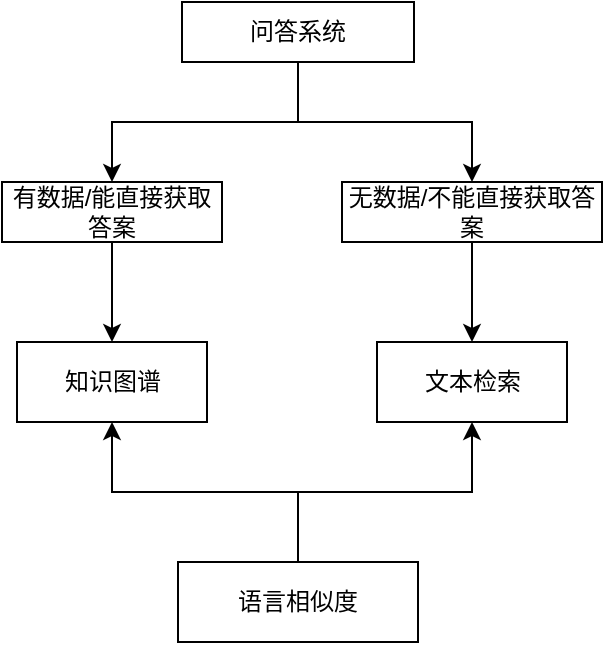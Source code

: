<mxfile version="21.5.2" type="github">
  <diagram name="第 1 页" id="Fkbcic1IkcYQmXzb-NPZ">
    <mxGraphModel dx="881" dy="540" grid="1" gridSize="10" guides="1" tooltips="1" connect="1" arrows="1" fold="1" page="1" pageScale="1" pageWidth="827" pageHeight="1169" math="0" shadow="0">
      <root>
        <mxCell id="0" />
        <mxCell id="1" parent="0" />
        <mxCell id="cYxWX487x0vdx-w9nRyZ-5" style="edgeStyle=orthogonalEdgeStyle;rounded=0;orthogonalLoop=1;jettySize=auto;html=1;" edge="1" parent="1" source="cYxWX487x0vdx-w9nRyZ-1" target="cYxWX487x0vdx-w9nRyZ-2">
          <mxGeometry relative="1" as="geometry" />
        </mxCell>
        <mxCell id="cYxWX487x0vdx-w9nRyZ-6" style="edgeStyle=orthogonalEdgeStyle;rounded=0;orthogonalLoop=1;jettySize=auto;html=1;entryX=0.5;entryY=0;entryDx=0;entryDy=0;" edge="1" parent="1" source="cYxWX487x0vdx-w9nRyZ-1" target="cYxWX487x0vdx-w9nRyZ-4">
          <mxGeometry relative="1" as="geometry" />
        </mxCell>
        <mxCell id="cYxWX487x0vdx-w9nRyZ-1" value="问答系统" style="rounded=0;whiteSpace=wrap;html=1;" vertex="1" parent="1">
          <mxGeometry x="160" y="90" width="116" height="30" as="geometry" />
        </mxCell>
        <mxCell id="cYxWX487x0vdx-w9nRyZ-8" style="edgeStyle=orthogonalEdgeStyle;rounded=0;orthogonalLoop=1;jettySize=auto;html=1;entryX=0.5;entryY=0;entryDx=0;entryDy=0;" edge="1" parent="1" source="cYxWX487x0vdx-w9nRyZ-2" target="cYxWX487x0vdx-w9nRyZ-7">
          <mxGeometry relative="1" as="geometry" />
        </mxCell>
        <mxCell id="cYxWX487x0vdx-w9nRyZ-2" value="有数据/能直接获取答案" style="rounded=0;whiteSpace=wrap;html=1;" vertex="1" parent="1">
          <mxGeometry x="70" y="180" width="110" height="30" as="geometry" />
        </mxCell>
        <mxCell id="cYxWX487x0vdx-w9nRyZ-10" style="edgeStyle=orthogonalEdgeStyle;rounded=0;orthogonalLoop=1;jettySize=auto;html=1;entryX=0.5;entryY=0;entryDx=0;entryDy=0;" edge="1" parent="1" source="cYxWX487x0vdx-w9nRyZ-4" target="cYxWX487x0vdx-w9nRyZ-9">
          <mxGeometry relative="1" as="geometry" />
        </mxCell>
        <mxCell id="cYxWX487x0vdx-w9nRyZ-4" value="无数据/不能直接获取答案" style="rounded=0;whiteSpace=wrap;html=1;" vertex="1" parent="1">
          <mxGeometry x="240" y="180" width="130" height="30" as="geometry" />
        </mxCell>
        <mxCell id="cYxWX487x0vdx-w9nRyZ-7" value="知识图谱" style="rounded=0;whiteSpace=wrap;html=1;" vertex="1" parent="1">
          <mxGeometry x="77.5" y="260" width="95" height="40" as="geometry" />
        </mxCell>
        <mxCell id="cYxWX487x0vdx-w9nRyZ-9" value="文本检索" style="rounded=0;whiteSpace=wrap;html=1;" vertex="1" parent="1">
          <mxGeometry x="257.5" y="260" width="95" height="40" as="geometry" />
        </mxCell>
        <mxCell id="cYxWX487x0vdx-w9nRyZ-12" style="edgeStyle=orthogonalEdgeStyle;rounded=0;orthogonalLoop=1;jettySize=auto;html=1;entryX=0.5;entryY=1;entryDx=0;entryDy=0;" edge="1" parent="1" source="cYxWX487x0vdx-w9nRyZ-11" target="cYxWX487x0vdx-w9nRyZ-7">
          <mxGeometry relative="1" as="geometry" />
        </mxCell>
        <mxCell id="cYxWX487x0vdx-w9nRyZ-13" style="edgeStyle=orthogonalEdgeStyle;rounded=0;orthogonalLoop=1;jettySize=auto;html=1;entryX=0.5;entryY=1;entryDx=0;entryDy=0;" edge="1" parent="1" source="cYxWX487x0vdx-w9nRyZ-11" target="cYxWX487x0vdx-w9nRyZ-9">
          <mxGeometry relative="1" as="geometry" />
        </mxCell>
        <mxCell id="cYxWX487x0vdx-w9nRyZ-11" value="语言相似度" style="rounded=0;whiteSpace=wrap;html=1;" vertex="1" parent="1">
          <mxGeometry x="158" y="370" width="120" height="40" as="geometry" />
        </mxCell>
      </root>
    </mxGraphModel>
  </diagram>
</mxfile>
